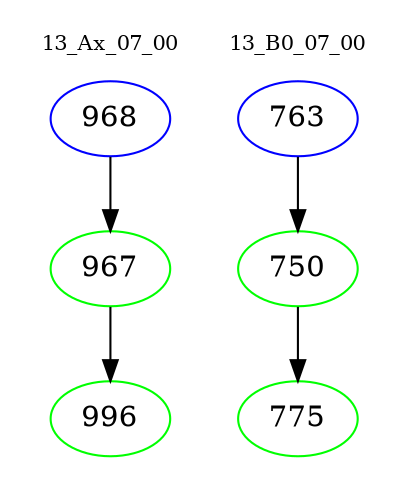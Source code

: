digraph{
subgraph cluster_0 {
color = white
label = "13_Ax_07_00";
fontsize=10;
T0_968 [label="968", color="blue"]
T0_968 -> T0_967 [color="black"]
T0_967 [label="967", color="green"]
T0_967 -> T0_996 [color="black"]
T0_996 [label="996", color="green"]
}
subgraph cluster_1 {
color = white
label = "13_B0_07_00";
fontsize=10;
T1_763 [label="763", color="blue"]
T1_763 -> T1_750 [color="black"]
T1_750 [label="750", color="green"]
T1_750 -> T1_775 [color="black"]
T1_775 [label="775", color="green"]
}
}
